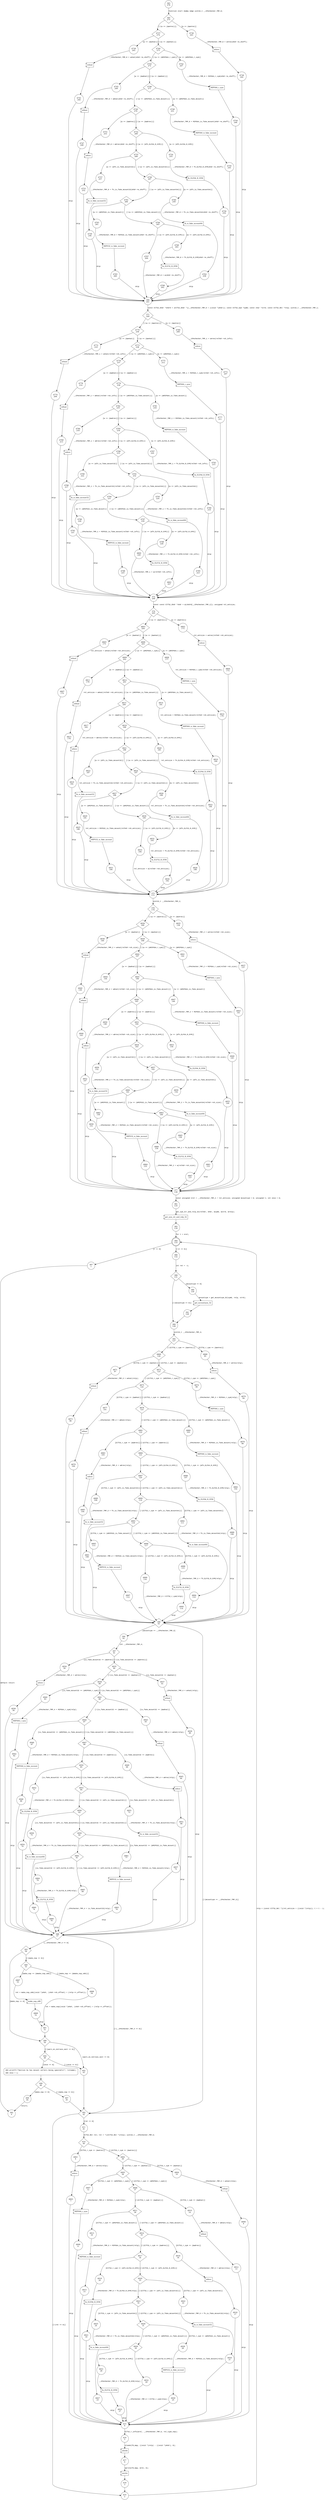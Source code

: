 digraph nop_mcount_32 {
363 [shape="circle" label="363\n276"]
365 [shape="diamond" label="365\n275"]
4736 [shape="circle" label="4736\n243"]
4737 [shape="diamond" label="4737\n274"]
4739 [shape="circle" label="4739\n245"]
4740 [shape="diamond" label="4740\n273"]
4742 [shape="circle" label="4742\n247"]
4743 [shape="diamond" label="4743\n272"]
4745 [shape="circle" label="4745\n249"]
4746 [shape="diamond" label="4746\n271"]
4748 [shape="circle" label="4748\n251"]
4749 [shape="diamond" label="4749\n270"]
4751 [shape="circle" label="4751\n253"]
4752 [shape="diamond" label="4752\n269"]
4754 [shape="circle" label="4754\n255"]
4755 [shape="diamond" label="4755\n268"]
4757 [shape="circle" label="4757\n257"]
4758 [shape="diamond" label="4758\n267"]
4760 [shape="circle" label="4760\n259"]
4761 [shape="diamond" label="4761\n266"]
4763 [shape="circle" label="4763\n261"]
4764 [shape="diamond" label="4764\n265"]
4766 [shape="circle" label="4766\n263"]
4767 [shape="circle" label="4767\n264"]
366 [shape="circle" label="366\n241"]
371 [shape="diamond" label="371\n240"]
4769 [shape="circle" label="4769\n208"]
4770 [shape="diamond" label="4770\n239"]
4772 [shape="circle" label="4772\n210"]
4773 [shape="diamond" label="4773\n238"]
4775 [shape="circle" label="4775\n212"]
4776 [shape="diamond" label="4776\n237"]
4778 [shape="circle" label="4778\n214"]
4779 [shape="diamond" label="4779\n236"]
4781 [shape="circle" label="4781\n216"]
4782 [shape="diamond" label="4782\n235"]
4784 [shape="circle" label="4784\n218"]
4785 [shape="diamond" label="4785\n234"]
4787 [shape="circle" label="4787\n220"]
4788 [shape="diamond" label="4788\n233"]
4790 [shape="circle" label="4790\n222"]
4791 [shape="diamond" label="4791\n232"]
4793 [shape="circle" label="4793\n224"]
4794 [shape="diamond" label="4794\n231"]
4796 [shape="circle" label="4796\n226"]
4797 [shape="diamond" label="4797\n230"]
4799 [shape="circle" label="4799\n228"]
4800 [shape="circle" label="4800\n229"]
372 [shape="circle" label="372\n206"]
374 [shape="diamond" label="374\n205"]
4802 [shape="circle" label="4802\n173"]
4803 [shape="diamond" label="4803\n204"]
4805 [shape="circle" label="4805\n175"]
4806 [shape="diamond" label="4806\n203"]
4808 [shape="circle" label="4808\n177"]
4809 [shape="diamond" label="4809\n202"]
4811 [shape="circle" label="4811\n179"]
4812 [shape="diamond" label="4812\n201"]
4814 [shape="circle" label="4814\n181"]
4815 [shape="diamond" label="4815\n200"]
4817 [shape="circle" label="4817\n183"]
4818 [shape="diamond" label="4818\n199"]
4820 [shape="circle" label="4820\n185"]
4821 [shape="diamond" label="4821\n198"]
4823 [shape="circle" label="4823\n187"]
4824 [shape="diamond" label="4824\n197"]
4826 [shape="circle" label="4826\n189"]
4827 [shape="diamond" label="4827\n196"]
4829 [shape="circle" label="4829\n191"]
4830 [shape="diamond" label="4830\n195"]
4832 [shape="circle" label="4832\n193"]
4833 [shape="circle" label="4833\n194"]
375 [shape="circle" label="375\n171"]
376 [shape="diamond" label="376\n170"]
4835 [shape="circle" label="4835\n138"]
4836 [shape="diamond" label="4836\n169"]
4838 [shape="circle" label="4838\n140"]
4839 [shape="diamond" label="4839\n168"]
4841 [shape="circle" label="4841\n142"]
4842 [shape="diamond" label="4842\n167"]
4844 [shape="circle" label="4844\n144"]
4845 [shape="diamond" label="4845\n166"]
4847 [shape="circle" label="4847\n146"]
4848 [shape="diamond" label="4848\n165"]
4850 [shape="circle" label="4850\n148"]
4851 [shape="diamond" label="4851\n164"]
4853 [shape="circle" label="4853\n150"]
4854 [shape="diamond" label="4854\n163"]
4856 [shape="circle" label="4856\n152"]
4857 [shape="diamond" label="4857\n162"]
4859 [shape="circle" label="4859\n154"]
4860 [shape="diamond" label="4860\n161"]
4862 [shape="circle" label="4862\n156"]
4863 [shape="diamond" label="4863\n160"]
4865 [shape="circle" label="4865\n158"]
4866 [shape="circle" label="4866\n159"]
377 [shape="circle" label="377\n136"]
381 [shape="circle" label="381\n135"]
382 [shape="circle" label="382\n134"]
384 [shape="doublecircle" label="384\n133"]
387 [shape="circle" label="387\n1"]
386 [shape="circle" label="386\n132"]
388 [shape="diamond" label="388\n131"]
390 [shape="circle" label="390\n130"]
389 [shape="circle" label="389\n128"]
395 [shape="diamond" label="395\n127"]
4868 [shape="circle" label="4868\n95"]
4869 [shape="diamond" label="4869\n126"]
4871 [shape="circle" label="4871\n97"]
4872 [shape="diamond" label="4872\n125"]
4874 [shape="circle" label="4874\n99"]
4875 [shape="diamond" label="4875\n124"]
4877 [shape="circle" label="4877\n101"]
4878 [shape="diamond" label="4878\n123"]
4880 [shape="circle" label="4880\n103"]
4881 [shape="diamond" label="4881\n122"]
4883 [shape="circle" label="4883\n105"]
4884 [shape="diamond" label="4884\n121"]
4886 [shape="circle" label="4886\n107"]
4887 [shape="diamond" label="4887\n120"]
4889 [shape="circle" label="4889\n109"]
4890 [shape="diamond" label="4890\n119"]
4892 [shape="circle" label="4892\n111"]
4893 [shape="diamond" label="4893\n118"]
4895 [shape="circle" label="4895\n113"]
4896 [shape="diamond" label="4896\n117"]
4898 [shape="circle" label="4898\n115"]
4899 [shape="circle" label="4899\n116"]
396 [shape="diamond" label="396\n93"]
394 [shape="circle" label="394\n92"]
392 [shape="diamond" label="392\n42"]
411 [shape="circle" label="411\n41"]
410 [shape="circle" label="410\n2"]
414 [shape="diamond" label="414\n40"]
4901 [shape="circle" label="4901\n8"]
4902 [shape="diamond" label="4902\n39"]
4904 [shape="circle" label="4904\n10"]
4905 [shape="diamond" label="4905\n38"]
4907 [shape="circle" label="4907\n12"]
4908 [shape="diamond" label="4908\n37"]
4910 [shape="circle" label="4910\n14"]
4911 [shape="diamond" label="4911\n36"]
4913 [shape="circle" label="4913\n16"]
4914 [shape="diamond" label="4914\n35"]
4916 [shape="circle" label="4916\n18"]
4917 [shape="diamond" label="4917\n34"]
4919 [shape="circle" label="4919\n20"]
4920 [shape="diamond" label="4920\n33"]
4922 [shape="circle" label="4922\n22"]
4923 [shape="diamond" label="4923\n32"]
4925 [shape="circle" label="4925\n24"]
4926 [shape="diamond" label="4926\n31"]
4928 [shape="circle" label="4928\n26"]
4929 [shape="diamond" label="4929\n30"]
4931 [shape="circle" label="4931\n28"]
4932 [shape="circle" label="4932\n29"]
415 [shape="circle" label="415\n6"]
416 [shape="circle" label="416\n5"]
417 [shape="circle" label="417\n4"]
418 [shape="circle" label="418\n3"]
4933 [shape="circle" label="4933\n27"]
4930 [shape="circle" label="4930\n25"]
4927 [shape="circle" label="4927\n23"]
4924 [shape="circle" label="4924\n21"]
4921 [shape="circle" label="4921\n19"]
4918 [shape="circle" label="4918\n17"]
4915 [shape="circle" label="4915\n15"]
4912 [shape="circle" label="4912\n13"]
4909 [shape="circle" label="4909\n11"]
4906 [shape="circle" label="4906\n9"]
4903 [shape="circle" label="4903\n7"]
397 [shape="diamond" label="397\n91"]
4934 [shape="circle" label="4934\n59"]
4935 [shape="diamond" label="4935\n90"]
4937 [shape="circle" label="4937\n61"]
4938 [shape="diamond" label="4938\n89"]
4940 [shape="circle" label="4940\n63"]
4941 [shape="diamond" label="4941\n88"]
4943 [shape="circle" label="4943\n65"]
4944 [shape="diamond" label="4944\n87"]
4946 [shape="circle" label="4946\n67"]
4947 [shape="diamond" label="4947\n86"]
4949 [shape="circle" label="4949\n69"]
4950 [shape="diamond" label="4950\n85"]
4952 [shape="circle" label="4952\n71"]
4953 [shape="diamond" label="4953\n84"]
4955 [shape="circle" label="4955\n73"]
4956 [shape="diamond" label="4956\n83"]
4958 [shape="circle" label="4958\n75"]
4959 [shape="diamond" label="4959\n82"]
4961 [shape="circle" label="4961\n77"]
4962 [shape="diamond" label="4962\n81"]
4964 [shape="circle" label="4964\n79"]
4965 [shape="circle" label="4965\n80"]
398 [shape="diamond" label="398\n57"]
393 [shape="diamond" label="393\n56"]
399 [shape="diamond" label="399\n50"]
400 [shape="diamond" label="400\n55"]
4967 [shape="circle" label="4967\n53"]
4968 [shape="circle" label="4968\n54"]
401 [shape="circle" label="401\n51"]
402 [shape="circle" label="402\n43"]
404 [shape="diamond" label="404\n49"]
403 [shape="circle" label="403\n48"]
406 [shape="diamond" label="406\n46"]
408 [shape="circle" label="408\n44"]
407 [shape="circle" label="407\n45"]
362 [shape="circle" label="362\n0"]
4969 [shape="circle" label="4969\n52"]
4966 [shape="circle" label="4966\n78"]
4963 [shape="circle" label="4963\n76"]
4960 [shape="circle" label="4960\n74"]
4957 [shape="circle" label="4957\n72"]
4954 [shape="circle" label="4954\n70"]
4951 [shape="circle" label="4951\n68"]
4948 [shape="circle" label="4948\n66"]
4945 [shape="circle" label="4945\n64"]
4942 [shape="circle" label="4942\n62"]
4939 [shape="circle" label="4939\n60"]
4936 [shape="circle" label="4936\n58"]
4900 [shape="circle" label="4900\n114"]
4897 [shape="circle" label="4897\n112"]
4894 [shape="circle" label="4894\n110"]
4891 [shape="circle" label="4891\n108"]
4888 [shape="circle" label="4888\n106"]
4885 [shape="circle" label="4885\n104"]
4882 [shape="circle" label="4882\n102"]
4879 [shape="circle" label="4879\n100"]
4876 [shape="circle" label="4876\n98"]
4873 [shape="circle" label="4873\n96"]
4870 [shape="circle" label="4870\n94"]
391 [shape="circle" label="391\n129"]
4867 [shape="circle" label="4867\n157"]
4864 [shape="circle" label="4864\n155"]
4861 [shape="circle" label="4861\n153"]
4858 [shape="circle" label="4858\n151"]
4855 [shape="circle" label="4855\n149"]
4852 [shape="circle" label="4852\n147"]
4849 [shape="circle" label="4849\n145"]
4846 [shape="circle" label="4846\n143"]
4843 [shape="circle" label="4843\n141"]
4840 [shape="circle" label="4840\n139"]
4837 [shape="circle" label="4837\n137"]
4834 [shape="circle" label="4834\n192"]
4831 [shape="circle" label="4831\n190"]
4828 [shape="circle" label="4828\n188"]
4825 [shape="circle" label="4825\n186"]
4822 [shape="circle" label="4822\n184"]
4819 [shape="circle" label="4819\n182"]
4816 [shape="circle" label="4816\n180"]
4813 [shape="circle" label="4813\n178"]
4810 [shape="circle" label="4810\n176"]
4807 [shape="circle" label="4807\n174"]
4804 [shape="circle" label="4804\n172"]
4801 [shape="circle" label="4801\n227"]
4798 [shape="circle" label="4798\n225"]
4795 [shape="circle" label="4795\n223"]
4792 [shape="circle" label="4792\n221"]
4789 [shape="circle" label="4789\n219"]
4786 [shape="circle" label="4786\n217"]
4783 [shape="circle" label="4783\n215"]
4780 [shape="circle" label="4780\n213"]
4777 [shape="circle" label="4777\n211"]
4774 [shape="circle" label="4774\n209"]
4771 [shape="circle" label="4771\n207"]
4768 [shape="circle" label="4768\n262"]
4765 [shape="circle" label="4765\n260"]
4762 [shape="circle" label="4762\n258"]
4759 [shape="circle" label="4759\n256"]
4756 [shape="circle" label="4756\n254"]
4753 [shape="circle" label="4753\n252"]
4750 [shape="circle" label="4750\n250"]
4747 [shape="circle" label="4747\n248"]
4744 [shape="circle" label="4744\n246"]
4741 [shape="circle" label="4741\n244"]
4738 [shape="circle" label="4738\n242"]
403 [style="filled,bold" penwidth="1" fillcolor="white" fontname="Courier New" shape="Mrecord" label=<<table border="0" cellborder="0" cellpadding="3" bgcolor="white"><tr><td align="right">403</td><td align="left">printf(\"Section %s has mcount callers being ignored\n\", txtname);</td></tr><tr><td align="right">405</td><td align="left">once = 1;</td></tr></table>>]
403 -> 406[label=""]
363 -> 365 [label="Function start dummy edge uint32_t __CPAchecker_TMP_0;" fontname="Courier New"]
365 -> 4736 [label="[w == (&w4rev)]" fontname="Courier New"]
365 -> 4737 [label="[!(w == (&w4rev))]" fontname="Courier New"]
4737 -> 4739 [label="[w == (&w4nat)]" fontname="Courier New"]
4737 -> 4740 [label="[!(w == (&w4nat))]" fontname="Courier New"]
4740 -> 4742 [label="[w == (&MIPS64_r_sym)]" fontname="Courier New"]
4740 -> 4743 [label="[!(w == (&MIPS64_r_sym))]" fontname="Courier New"]
4743 -> 4745 [label="[w == (&w8nat)]" fontname="Courier New"]
4743 -> 4746 [label="[!(w == (&w8nat))]" fontname="Courier New"]
4746 -> 4748 [label="[w == (&MIPS64_is_fake_mcount)]" fontname="Courier New"]
4746 -> 4749 [label="[!(w == (&MIPS64_is_fake_mcount))]" fontname="Courier New"]
4749 -> 4751 [label="[w == (&w8rev)]" fontname="Courier New"]
4749 -> 4752 [label="[!(w == (&w8rev))]" fontname="Courier New"]
4752 -> 4754 [label="[w == (&fn_ELF64_R_SYM)]" fontname="Courier New"]
4752 -> 4755 [label="[!(w == (&fn_ELF64_R_SYM))]" fontname="Courier New"]
4755 -> 4757 [label="[w == (&fn_is_fake_mcount32)]" fontname="Courier New"]
4755 -> 4758 [label="[!(w == (&fn_is_fake_mcount32))]" fontname="Courier New"]
4758 -> 4760 [label="[w == (&fn_is_fake_mcount64)]" fontname="Courier New"]
4758 -> 4761 [label="[!(w == (&fn_is_fake_mcount64))]" fontname="Courier New"]
4761 -> 4763 [label="[w == (&MIPS32_is_fake_mcount)]" fontname="Courier New"]
4761 -> 4764 [label="[!(w == (&MIPS32_is_fake_mcount))]" fontname="Courier New"]
4764 -> 4766 [label="[w == (&fn_ELF32_R_SYM)]" fontname="Courier New"]
4764 -> 4767 [label="[!(w == (&fn_ELF32_R_SYM))]" fontname="Courier New"]
366 -> 371 [label="const Elf32_Shdr *shdr0 = (Elf32_Shdr *)(__CPAchecker_TMP_0 + ((void *)ehdr)); const Elf32_Sym *sym0; const char *str0; const Elf32_Rel *relp; uint32_t __CPAchecker_TMP_1;" fontname="Courier New"]
371 -> 4769 [label="[w == (&w4rev)]" fontname="Courier New"]
371 -> 4770 [label="[!(w == (&w4rev))]" fontname="Courier New"]
4770 -> 4772 [label="[w == (&w4nat)]" fontname="Courier New"]
4770 -> 4773 [label="[!(w == (&w4nat))]" fontname="Courier New"]
4773 -> 4775 [label="[w == (&MIPS64_r_sym)]" fontname="Courier New"]
4773 -> 4776 [label="[!(w == (&MIPS64_r_sym))]" fontname="Courier New"]
4776 -> 4778 [label="[w == (&w8nat)]" fontname="Courier New"]
4776 -> 4779 [label="[!(w == (&w8nat))]" fontname="Courier New"]
4779 -> 4781 [label="[w == (&MIPS64_is_fake_mcount)]" fontname="Courier New"]
4779 -> 4782 [label="[!(w == (&MIPS64_is_fake_mcount))]" fontname="Courier New"]
4782 -> 4784 [label="[w == (&w8rev)]" fontname="Courier New"]
4782 -> 4785 [label="[!(w == (&w8rev))]" fontname="Courier New"]
4785 -> 4787 [label="[w == (&fn_ELF64_R_SYM)]" fontname="Courier New"]
4785 -> 4788 [label="[!(w == (&fn_ELF64_R_SYM))]" fontname="Courier New"]
4788 -> 4790 [label="[w == (&fn_is_fake_mcount32)]" fontname="Courier New"]
4788 -> 4791 [label="[!(w == (&fn_is_fake_mcount32))]" fontname="Courier New"]
4791 -> 4793 [label="[w == (&fn_is_fake_mcount64)]" fontname="Courier New"]
4791 -> 4794 [label="[!(w == (&fn_is_fake_mcount64))]" fontname="Courier New"]
4794 -> 4796 [label="[w == (&MIPS32_is_fake_mcount)]" fontname="Courier New"]
4794 -> 4797 [label="[!(w == (&MIPS32_is_fake_mcount))]" fontname="Courier New"]
4797 -> 4799 [label="[w == (&fn_ELF32_R_SYM)]" fontname="Courier New"]
4797 -> 4800 [label="[!(w == (&fn_ELF32_R_SYM))]" fontname="Courier New"]
372 -> 374 [label="const const Elf32_Shdr *shdr = &(shdr0[__CPAchecker_TMP_1]); unsigned rel_entsize;" fontname="Courier New"]
374 -> 4802 [label="[w == (&w4rev)]" fontname="Courier New"]
374 -> 4803 [label="[!(w == (&w4rev))]" fontname="Courier New"]
4803 -> 4805 [label="[w == (&w4nat)]" fontname="Courier New"]
4803 -> 4806 [label="[!(w == (&w4nat))]" fontname="Courier New"]
4806 -> 4808 [label="[w == (&MIPS64_r_sym)]" fontname="Courier New"]
4806 -> 4809 [label="[!(w == (&MIPS64_r_sym))]" fontname="Courier New"]
4809 -> 4811 [label="[w == (&w8nat)]" fontname="Courier New"]
4809 -> 4812 [label="[!(w == (&w8nat))]" fontname="Courier New"]
4812 -> 4814 [label="[w == (&MIPS64_is_fake_mcount)]" fontname="Courier New"]
4812 -> 4815 [label="[!(w == (&MIPS64_is_fake_mcount))]" fontname="Courier New"]
4815 -> 4817 [label="[w == (&w8rev)]" fontname="Courier New"]
4815 -> 4818 [label="[!(w == (&w8rev))]" fontname="Courier New"]
4818 -> 4820 [label="[w == (&fn_ELF64_R_SYM)]" fontname="Courier New"]
4818 -> 4821 [label="[!(w == (&fn_ELF64_R_SYM))]" fontname="Courier New"]
4821 -> 4823 [label="[w == (&fn_is_fake_mcount32)]" fontname="Courier New"]
4821 -> 4824 [label="[!(w == (&fn_is_fake_mcount32))]" fontname="Courier New"]
4824 -> 4826 [label="[w == (&fn_is_fake_mcount64)]" fontname="Courier New"]
4824 -> 4827 [label="[!(w == (&fn_is_fake_mcount64))]" fontname="Courier New"]
4827 -> 4829 [label="[w == (&MIPS32_is_fake_mcount)]" fontname="Courier New"]
4827 -> 4830 [label="[!(w == (&MIPS32_is_fake_mcount))]" fontname="Courier New"]
4830 -> 4832 [label="[w == (&fn_ELF32_R_SYM)]" fontname="Courier New"]
4830 -> 4833 [label="[!(w == (&fn_ELF32_R_SYM))]" fontname="Courier New"]
375 -> 376 [label="uint32_t __CPAchecker_TMP_2;" fontname="Courier New"]
376 -> 4835 [label="[w == (&w4rev)]" fontname="Courier New"]
376 -> 4836 [label="[!(w == (&w4rev))]" fontname="Courier New"]
4836 -> 4838 [label="[w == (&w4nat)]" fontname="Courier New"]
4836 -> 4839 [label="[!(w == (&w4nat))]" fontname="Courier New"]
4839 -> 4841 [label="[w == (&MIPS64_r_sym)]" fontname="Courier New"]
4839 -> 4842 [label="[!(w == (&MIPS64_r_sym))]" fontname="Courier New"]
4842 -> 4844 [label="[w == (&w8nat)]" fontname="Courier New"]
4842 -> 4845 [label="[!(w == (&w8nat))]" fontname="Courier New"]
4845 -> 4847 [label="[w == (&MIPS64_is_fake_mcount)]" fontname="Courier New"]
4845 -> 4848 [label="[!(w == (&MIPS64_is_fake_mcount))]" fontname="Courier New"]
4848 -> 4850 [label="[w == (&w8rev)]" fontname="Courier New"]
4848 -> 4851 [label="[!(w == (&w8rev))]" fontname="Courier New"]
4851 -> 4853 [label="[w == (&fn_ELF64_R_SYM)]" fontname="Courier New"]
4851 -> 4854 [label="[!(w == (&fn_ELF64_R_SYM))]" fontname="Courier New"]
4854 -> 4856 [label="[w == (&fn_is_fake_mcount32)]" fontname="Courier New"]
4854 -> 4857 [label="[!(w == (&fn_is_fake_mcount32))]" fontname="Courier New"]
4857 -> 4859 [label="[w == (&fn_is_fake_mcount64)]" fontname="Courier New"]
4857 -> 4860 [label="[!(w == (&fn_is_fake_mcount64))]" fontname="Courier New"]
4860 -> 4862 [label="[w == (&MIPS32_is_fake_mcount)]" fontname="Courier New"]
4860 -> 4863 [label="[!(w == (&MIPS32_is_fake_mcount))]" fontname="Courier New"]
4863 -> 4865 [label="[w == (&fn_ELF32_R_SYM)]" fontname="Courier New"]
4863 -> 4866 [label="[!(w == (&fn_ELF32_R_SYM))]" fontname="Courier New"]
377 -> 381 [label="const unsigned nrel = __CPAchecker_TMP_2 / rel_entsize; unsigned mcountsym = 0; unsigned t; int once = 0;" fontname="Courier New"]
101231 [shape="component" label="get_sym_str_and_relp_32"]
381 -> 101231 [label="get_sym_str_and_relp_32(relhdr, ehdr, &sym0, &str0, &relp);" fontname="Courier New"]
101231 -> 382 [label="" fontname="Courier New"]
384 -> 387 [label="[t == 0]" fontname="Courier New"]
384 -> 386 [label="[!(t == 0)]" fontname="Courier New"]
388 -> 390 [label="[mcountsym == 0]" fontname="Courier New"]
388 -> 389 [label="[!(mcountsym == 0)]" fontname="Courier New"]
389 -> 395 [label="uint32_t __CPAchecker_TMP_3;" fontname="Courier New"]
395 -> 4868 [label="[Elf32_r_sym == (&w4rev)]" fontname="Courier New"]
395 -> 4869 [label="[!(Elf32_r_sym == (&w4rev))]" fontname="Courier New"]
4869 -> 4871 [label="[Elf32_r_sym == (&w4nat)]" fontname="Courier New"]
4869 -> 4872 [label="[!(Elf32_r_sym == (&w4nat))]" fontname="Courier New"]
4872 -> 4874 [label="[Elf32_r_sym == (&MIPS64_r_sym)]" fontname="Courier New"]
4872 -> 4875 [label="[!(Elf32_r_sym == (&MIPS64_r_sym))]" fontname="Courier New"]
4875 -> 4877 [label="[Elf32_r_sym == (&w8nat)]" fontname="Courier New"]
4875 -> 4878 [label="[!(Elf32_r_sym == (&w8nat))]" fontname="Courier New"]
4878 -> 4880 [label="[Elf32_r_sym == (&MIPS64_is_fake_mcount)]" fontname="Courier New"]
4878 -> 4881 [label="[!(Elf32_r_sym == (&MIPS64_is_fake_mcount))]" fontname="Courier New"]
4881 -> 4883 [label="[Elf32_r_sym == (&w8rev)]" fontname="Courier New"]
4881 -> 4884 [label="[!(Elf32_r_sym == (&w8rev))]" fontname="Courier New"]
4884 -> 4886 [label="[Elf32_r_sym == (&fn_ELF64_R_SYM)]" fontname="Courier New"]
4884 -> 4887 [label="[!(Elf32_r_sym == (&fn_ELF64_R_SYM))]" fontname="Courier New"]
4887 -> 4889 [label="[Elf32_r_sym == (&fn_is_fake_mcount32)]" fontname="Courier New"]
4887 -> 4890 [label="[!(Elf32_r_sym == (&fn_is_fake_mcount32))]" fontname="Courier New"]
4890 -> 4892 [label="[Elf32_r_sym == (&fn_is_fake_mcount64)]" fontname="Courier New"]
4890 -> 4893 [label="[!(Elf32_r_sym == (&fn_is_fake_mcount64))]" fontname="Courier New"]
4893 -> 4895 [label="[Elf32_r_sym == (&MIPS32_is_fake_mcount)]" fontname="Courier New"]
4893 -> 4896 [label="[!(Elf32_r_sym == (&MIPS32_is_fake_mcount))]" fontname="Courier New"]
4896 -> 4898 [label="[Elf32_r_sym == (&fn_ELF32_R_SYM)]" fontname="Courier New"]
4896 -> 4899 [label="[!(Elf32_r_sym == (&fn_ELF32_R_SYM))]" fontname="Courier New"]
396 -> 394 [label="[mcountsym == __CPAchecker_TMP_3]" fontname="Courier New"]
396 -> 392 [label="[!(mcountsym == __CPAchecker_TMP_3)]" fontname="Courier New"]
392 -> 411 [label="[ret == 0]" fontname="Courier New"]
392 -> 410 [label="[!(ret == 0)]" fontname="Courier New"]
410 -> 384 [label="relp = (const Elf32_Rel *)(rel_entsize + ((void *)relp)); t = t - 1;" fontname="Courier New"]
414 -> 4901 [label="[Elf32_r_sym == (&w4rev)]" fontname="Courier New"]
414 -> 4902 [label="[!(Elf32_r_sym == (&w4rev))]" fontname="Courier New"]
4902 -> 4904 [label="[Elf32_r_sym == (&w4nat)]" fontname="Courier New"]
4902 -> 4905 [label="[!(Elf32_r_sym == (&w4nat))]" fontname="Courier New"]
4905 -> 4907 [label="[Elf32_r_sym == (&MIPS64_r_sym)]" fontname="Courier New"]
4905 -> 4908 [label="[!(Elf32_r_sym == (&MIPS64_r_sym))]" fontname="Courier New"]
4908 -> 4910 [label="[Elf32_r_sym == (&w8nat)]" fontname="Courier New"]
4908 -> 4911 [label="[!(Elf32_r_sym == (&w8nat))]" fontname="Courier New"]
4911 -> 4913 [label="[Elf32_r_sym == (&MIPS64_is_fake_mcount)]" fontname="Courier New"]
4911 -> 4914 [label="[!(Elf32_r_sym == (&MIPS64_is_fake_mcount))]" fontname="Courier New"]
4914 -> 4916 [label="[Elf32_r_sym == (&w8rev)]" fontname="Courier New"]
4914 -> 4917 [label="[!(Elf32_r_sym == (&w8rev))]" fontname="Courier New"]
4917 -> 4919 [label="[Elf32_r_sym == (&fn_ELF64_R_SYM)]" fontname="Courier New"]
4917 -> 4920 [label="[!(Elf32_r_sym == (&fn_ELF64_R_SYM))]" fontname="Courier New"]
4920 -> 4922 [label="[Elf32_r_sym == (&fn_is_fake_mcount32)]" fontname="Courier New"]
4920 -> 4923 [label="[!(Elf32_r_sym == (&fn_is_fake_mcount32))]" fontname="Courier New"]
4923 -> 4925 [label="[Elf32_r_sym == (&fn_is_fake_mcount64)]" fontname="Courier New"]
4923 -> 4926 [label="[!(Elf32_r_sym == (&fn_is_fake_mcount64))]" fontname="Courier New"]
4926 -> 4928 [label="[Elf32_r_sym == (&MIPS32_is_fake_mcount)]" fontname="Courier New"]
4926 -> 4929 [label="[!(Elf32_r_sym == (&MIPS32_is_fake_mcount))]" fontname="Courier New"]
4929 -> 4931 [label="[Elf32_r_sym == (&fn_ELF32_R_SYM)]" fontname="Courier New"]
4929 -> 4932 [label="[!(Elf32_r_sym == (&fn_ELF32_R_SYM))]" fontname="Courier New"]
415 -> 416 [label="Elf32_r_info(&rel, __CPAchecker_TMP_5, rel_type_nop);" fontname="Courier New"]
101232 [shape="component" label="ulseek"]
416 -> 101232 [label="ulseek(fd_map, ((void *)relp) - ((void *)ehdr), 0);" fontname="Courier New"]
101232 -> 417 [label="" fontname="Courier New"]
101233 [shape="component" label="uwrite"]
417 -> 101233 [label="uwrite(fd_map, &rel, 8);" fontname="Courier New"]
101233 -> 418 [label="" fontname="Courier New"]
101234 [shape="component" label="fn_ELF32_R_SYM"]
4931 -> 101234 [label="__CPAchecker_TMP_5 = fn_ELF32_R_SYM(relp);" fontname="Courier New"]
101234 -> 4933 [label="" fontname="Courier New"]
101235 [shape="component" label="MIPS32_is_fake_mcount"]
4928 -> 101235 [label="__CPAchecker_TMP_5 = MIPS32_is_fake_mcount(relp);" fontname="Courier New"]
101235 -> 4930 [label="" fontname="Courier New"]
101236 [shape="component" label="fn_is_fake_mcount64"]
4925 -> 101236 [label="__CPAchecker_TMP_5 = fn_is_fake_mcount64(relp);" fontname="Courier New"]
101236 -> 4927 [label="" fontname="Courier New"]
101237 [shape="component" label="fn_is_fake_mcount32"]
4922 -> 101237 [label="__CPAchecker_TMP_5 = fn_is_fake_mcount32(relp);" fontname="Courier New"]
101237 -> 4924 [label="" fontname="Courier New"]
101238 [shape="component" label="fn_ELF64_R_SYM"]
4919 -> 101238 [label="__CPAchecker_TMP_5 = fn_ELF64_R_SYM(relp);" fontname="Courier New"]
101238 -> 4921 [label="" fontname="Courier New"]
101239 [shape="component" label="w8rev"]
4916 -> 101239 [label="__CPAchecker_TMP_5 = w8rev(relp);" fontname="Courier New"]
101239 -> 4918 [label="" fontname="Courier New"]
101240 [shape="component" label="MIPS64_is_fake_mcount"]
4913 -> 101240 [label="__CPAchecker_TMP_5 = MIPS64_is_fake_mcount(relp);" fontname="Courier New"]
101240 -> 4915 [label="" fontname="Courier New"]
101241 [shape="component" label="w8nat"]
4910 -> 101241 [label="__CPAchecker_TMP_5 = w8nat(relp);" fontname="Courier New"]
101241 -> 4912 [label="" fontname="Courier New"]
101242 [shape="component" label="MIPS64_r_sym"]
4907 -> 101242 [label="__CPAchecker_TMP_5 = MIPS64_r_sym(relp);" fontname="Courier New"]
101242 -> 4909 [label="" fontname="Courier New"]
101243 [shape="component" label="w4nat"]
4904 -> 101243 [label="__CPAchecker_TMP_5 = w4nat(relp);" fontname="Courier New"]
101243 -> 4906 [label="" fontname="Courier New"]
101244 [shape="component" label="w4rev"]
4901 -> 101244 [label="__CPAchecker_TMP_5 = w4rev(relp);" fontname="Courier New"]
101244 -> 4903 [label="" fontname="Courier New"]
394 -> 397 [label="int __CPAchecker_TMP_4;" fontname="Courier New"]
397 -> 4934 [label="[is_fake_mcount32 == (&w4rev)]" fontname="Courier New"]
397 -> 4935 [label="[!(is_fake_mcount32 == (&w4rev))]" fontname="Courier New"]
4935 -> 4937 [label="[is_fake_mcount32 == (&w4nat)]" fontname="Courier New"]
4935 -> 4938 [label="[!(is_fake_mcount32 == (&w4nat))]" fontname="Courier New"]
4938 -> 4940 [label="[is_fake_mcount32 == (&MIPS64_r_sym)]" fontname="Courier New"]
4938 -> 4941 [label="[!(is_fake_mcount32 == (&MIPS64_r_sym))]" fontname="Courier New"]
4941 -> 4943 [label="[is_fake_mcount32 == (&w8nat)]" fontname="Courier New"]
4941 -> 4944 [label="[!(is_fake_mcount32 == (&w8nat))]" fontname="Courier New"]
4944 -> 4946 [label="[is_fake_mcount32 == (&MIPS64_is_fake_mcount)]" fontname="Courier New"]
4944 -> 4947 [label="[!(is_fake_mcount32 == (&MIPS64_is_fake_mcount))]" fontname="Courier New"]
4947 -> 4949 [label="[is_fake_mcount32 == (&w8rev)]" fontname="Courier New"]
4947 -> 4950 [label="[!(is_fake_mcount32 == (&w8rev))]" fontname="Courier New"]
4950 -> 4952 [label="[is_fake_mcount32 == (&fn_ELF64_R_SYM)]" fontname="Courier New"]
4950 -> 4953 [label="[!(is_fake_mcount32 == (&fn_ELF64_R_SYM))]" fontname="Courier New"]
4953 -> 4955 [label="[is_fake_mcount32 == (&fn_is_fake_mcount32)]" fontname="Courier New"]
4953 -> 4956 [label="[!(is_fake_mcount32 == (&fn_is_fake_mcount32))]" fontname="Courier New"]
4956 -> 4958 [label="[is_fake_mcount32 == (&fn_is_fake_mcount64)]" fontname="Courier New"]
4956 -> 4959 [label="[!(is_fake_mcount32 == (&fn_is_fake_mcount64))]" fontname="Courier New"]
4959 -> 4961 [label="[is_fake_mcount32 == (&MIPS32_is_fake_mcount)]" fontname="Courier New"]
4959 -> 4962 [label="[!(is_fake_mcount32 == (&MIPS32_is_fake_mcount))]" fontname="Courier New"]
4962 -> 4964 [label="[is_fake_mcount32 == (&fn_ELF32_R_SYM)]" fontname="Courier New"]
4962 -> 4965 [label="[!(is_fake_mcount32 == (&fn_ELF32_R_SYM))]" fontname="Courier New"]
398 -> 393 [label="[__CPAchecker_TMP_4 == 0]" fontname="Courier New"]
398 -> 392 [label="[!(__CPAchecker_TMP_4 == 0)]" fontname="Courier New"]
393 -> 399 [label="[make_nop == 0]" fontname="Courier New"]
393 -> 400 [label="[!(make_nop == 0)]" fontname="Courier New"]
400 -> 4967 [label="[make_nop == (&make_nop_x86)]" fontname="Courier New"]
400 -> 4968 [label="[!(make_nop == (&make_nop_x86))]" fontname="Courier New"]
401 -> 399 [label="" fontname="Courier New"]
399 -> 402 [label="[warn_on_notrace_sect == 0]" fontname="Courier New"]
399 -> 404 [label="[!(warn_on_notrace_sect == 0)]" fontname="Courier New"]
404 -> 403 [label="[once == 0]" fontname="Courier New"]
404 -> 402 [label="[!(once == 0)]" fontname="Courier New"]
402 -> 392 [label="" fontname="Courier New"]
406 -> 408 [label="[make_nop == 0]" fontname="Courier New"]
406 -> 407 [label="[!(make_nop == 0)]" fontname="Courier New"]
408 -> 362 [label="return;" fontname="Courier New"]
101245 [shape="component" label="make_nop_x86"]
4967 -> 101245 [label="ret = make_nop_x86((void *)ehdr, (shdr->sh_offset) + (relp->r_offset));" fontname="Courier New"]
101245 -> 4969 [label="" fontname="Courier New"]
101246 [shape="component" label="fn_ELF32_R_SYM"]
4964 -> 101246 [label="__CPAchecker_TMP_4 = fn_ELF32_R_SYM(relp);" fontname="Courier New"]
101246 -> 4966 [label="" fontname="Courier New"]
101247 [shape="component" label="MIPS32_is_fake_mcount"]
4961 -> 101247 [label="__CPAchecker_TMP_4 = MIPS32_is_fake_mcount(relp);" fontname="Courier New"]
101247 -> 4963 [label="" fontname="Courier New"]
101248 [shape="component" label="fn_is_fake_mcount64"]
4958 -> 101248 [label="__CPAchecker_TMP_4 = fn_is_fake_mcount64(relp);" fontname="Courier New"]
101248 -> 4960 [label="" fontname="Courier New"]
101249 [shape="component" label="fn_is_fake_mcount32"]
4955 -> 101249 [label="__CPAchecker_TMP_4 = fn_is_fake_mcount32(relp);" fontname="Courier New"]
101249 -> 4957 [label="" fontname="Courier New"]
101250 [shape="component" label="fn_ELF64_R_SYM"]
4952 -> 101250 [label="__CPAchecker_TMP_4 = fn_ELF64_R_SYM(relp);" fontname="Courier New"]
101250 -> 4954 [label="" fontname="Courier New"]
101251 [shape="component" label="w8rev"]
4949 -> 101251 [label="__CPAchecker_TMP_4 = w8rev(relp);" fontname="Courier New"]
101251 -> 4951 [label="" fontname="Courier New"]
101252 [shape="component" label="MIPS64_is_fake_mcount"]
4946 -> 101252 [label="__CPAchecker_TMP_4 = MIPS64_is_fake_mcount(relp);" fontname="Courier New"]
101252 -> 4948 [label="" fontname="Courier New"]
101253 [shape="component" label="w8nat"]
4943 -> 101253 [label="__CPAchecker_TMP_4 = w8nat(relp);" fontname="Courier New"]
101253 -> 4945 [label="" fontname="Courier New"]
101254 [shape="component" label="MIPS64_r_sym"]
4940 -> 101254 [label="__CPAchecker_TMP_4 = MIPS64_r_sym(relp);" fontname="Courier New"]
101254 -> 4942 [label="" fontname="Courier New"]
101255 [shape="component" label="w4nat"]
4937 -> 101255 [label="__CPAchecker_TMP_4 = w4nat(relp);" fontname="Courier New"]
101255 -> 4939 [label="" fontname="Courier New"]
101256 [shape="component" label="w4rev"]
4934 -> 101256 [label="__CPAchecker_TMP_4 = w4rev(relp);" fontname="Courier New"]
101256 -> 4936 [label="" fontname="Courier New"]
101257 [shape="component" label="fn_ELF32_R_SYM"]
4898 -> 101257 [label="__CPAchecker_TMP_3 = fn_ELF32_R_SYM(relp);" fontname="Courier New"]
101257 -> 4900 [label="" fontname="Courier New"]
101258 [shape="component" label="MIPS32_is_fake_mcount"]
4895 -> 101258 [label="__CPAchecker_TMP_3 = MIPS32_is_fake_mcount(relp);" fontname="Courier New"]
101258 -> 4897 [label="" fontname="Courier New"]
101259 [shape="component" label="fn_is_fake_mcount64"]
4892 -> 101259 [label="__CPAchecker_TMP_3 = fn_is_fake_mcount64(relp);" fontname="Courier New"]
101259 -> 4894 [label="" fontname="Courier New"]
101260 [shape="component" label="fn_is_fake_mcount32"]
4889 -> 101260 [label="__CPAchecker_TMP_3 = fn_is_fake_mcount32(relp);" fontname="Courier New"]
101260 -> 4891 [label="" fontname="Courier New"]
101261 [shape="component" label="fn_ELF64_R_SYM"]
4886 -> 101261 [label="__CPAchecker_TMP_3 = fn_ELF64_R_SYM(relp);" fontname="Courier New"]
101261 -> 4888 [label="" fontname="Courier New"]
101262 [shape="component" label="w8rev"]
4883 -> 101262 [label="__CPAchecker_TMP_3 = w8rev(relp);" fontname="Courier New"]
101262 -> 4885 [label="" fontname="Courier New"]
101263 [shape="component" label="MIPS64_is_fake_mcount"]
4880 -> 101263 [label="__CPAchecker_TMP_3 = MIPS64_is_fake_mcount(relp);" fontname="Courier New"]
101263 -> 4882 [label="" fontname="Courier New"]
101264 [shape="component" label="w8nat"]
4877 -> 101264 [label="__CPAchecker_TMP_3 = w8nat(relp);" fontname="Courier New"]
101264 -> 4879 [label="" fontname="Courier New"]
101265 [shape="component" label="MIPS64_r_sym"]
4874 -> 101265 [label="__CPAchecker_TMP_3 = MIPS64_r_sym(relp);" fontname="Courier New"]
101265 -> 4876 [label="" fontname="Courier New"]
101266 [shape="component" label="w4nat"]
4871 -> 101266 [label="__CPAchecker_TMP_3 = w4nat(relp);" fontname="Courier New"]
101266 -> 4873 [label="" fontname="Courier New"]
101267 [shape="component" label="w4rev"]
4868 -> 101267 [label="__CPAchecker_TMP_3 = w4rev(relp);" fontname="Courier New"]
101267 -> 4870 [label="" fontname="Courier New"]
101268 [shape="component" label="get_mcountsym_32"]
390 -> 101268 [label="mcountsym = get_mcountsym_32(sym0, relp, str0);" fontname="Courier New"]
101268 -> 391 [label="" fontname="Courier New"]
387 -> 362 [label="default return" fontname="Courier New"]
101269 [shape="component" label="fn_ELF32_R_SYM"]
4865 -> 101269 [label="__CPAchecker_TMP_2 = fn_ELF32_R_SYM(relhdr->sh_size);" fontname="Courier New"]
101269 -> 4867 [label="" fontname="Courier New"]
101270 [shape="component" label="MIPS32_is_fake_mcount"]
4862 -> 101270 [label="__CPAchecker_TMP_2 = MIPS32_is_fake_mcount(relhdr->sh_size);" fontname="Courier New"]
101270 -> 4864 [label="" fontname="Courier New"]
101271 [shape="component" label="fn_is_fake_mcount64"]
4859 -> 101271 [label="__CPAchecker_TMP_2 = fn_is_fake_mcount64(relhdr->sh_size);" fontname="Courier New"]
101271 -> 4861 [label="" fontname="Courier New"]
101272 [shape="component" label="fn_is_fake_mcount32"]
4856 -> 101272 [label="__CPAchecker_TMP_2 = fn_is_fake_mcount32(relhdr->sh_size);" fontname="Courier New"]
101272 -> 4858 [label="" fontname="Courier New"]
101273 [shape="component" label="fn_ELF64_R_SYM"]
4853 -> 101273 [label="__CPAchecker_TMP_2 = fn_ELF64_R_SYM(relhdr->sh_size);" fontname="Courier New"]
101273 -> 4855 [label="" fontname="Courier New"]
101274 [shape="component" label="w8rev"]
4850 -> 101274 [label="__CPAchecker_TMP_2 = w8rev(relhdr->sh_size);" fontname="Courier New"]
101274 -> 4852 [label="" fontname="Courier New"]
101275 [shape="component" label="MIPS64_is_fake_mcount"]
4847 -> 101275 [label="__CPAchecker_TMP_2 = MIPS64_is_fake_mcount(relhdr->sh_size);" fontname="Courier New"]
101275 -> 4849 [label="" fontname="Courier New"]
101276 [shape="component" label="w8nat"]
4844 -> 101276 [label="__CPAchecker_TMP_2 = w8nat(relhdr->sh_size);" fontname="Courier New"]
101276 -> 4846 [label="" fontname="Courier New"]
101277 [shape="component" label="MIPS64_r_sym"]
4841 -> 101277 [label="__CPAchecker_TMP_2 = MIPS64_r_sym(relhdr->sh_size);" fontname="Courier New"]
101277 -> 4843 [label="" fontname="Courier New"]
101278 [shape="component" label="w4nat"]
4838 -> 101278 [label="__CPAchecker_TMP_2 = w4nat(relhdr->sh_size);" fontname="Courier New"]
101278 -> 4840 [label="" fontname="Courier New"]
101279 [shape="component" label="w4rev"]
4835 -> 101279 [label="__CPAchecker_TMP_2 = w4rev(relhdr->sh_size);" fontname="Courier New"]
101279 -> 4837 [label="" fontname="Courier New"]
101280 [shape="component" label="fn_ELF32_R_SYM"]
4832 -> 101280 [label="rel_entsize = fn_ELF32_R_SYM(relhdr->sh_entsize);" fontname="Courier New"]
101280 -> 4834 [label="" fontname="Courier New"]
101281 [shape="component" label="MIPS32_is_fake_mcount"]
4829 -> 101281 [label="rel_entsize = MIPS32_is_fake_mcount(relhdr->sh_entsize);" fontname="Courier New"]
101281 -> 4831 [label="" fontname="Courier New"]
101282 [shape="component" label="fn_is_fake_mcount64"]
4826 -> 101282 [label="rel_entsize = fn_is_fake_mcount64(relhdr->sh_entsize);" fontname="Courier New"]
101282 -> 4828 [label="" fontname="Courier New"]
101283 [shape="component" label="fn_is_fake_mcount32"]
4823 -> 101283 [label="rel_entsize = fn_is_fake_mcount32(relhdr->sh_entsize);" fontname="Courier New"]
101283 -> 4825 [label="" fontname="Courier New"]
101284 [shape="component" label="fn_ELF64_R_SYM"]
4820 -> 101284 [label="rel_entsize = fn_ELF64_R_SYM(relhdr->sh_entsize);" fontname="Courier New"]
101284 -> 4822 [label="" fontname="Courier New"]
101285 [shape="component" label="w8rev"]
4817 -> 101285 [label="rel_entsize = w8rev(relhdr->sh_entsize);" fontname="Courier New"]
101285 -> 4819 [label="" fontname="Courier New"]
101286 [shape="component" label="MIPS64_is_fake_mcount"]
4814 -> 101286 [label="rel_entsize = MIPS64_is_fake_mcount(relhdr->sh_entsize);" fontname="Courier New"]
101286 -> 4816 [label="" fontname="Courier New"]
101287 [shape="component" label="w8nat"]
4811 -> 101287 [label="rel_entsize = w8nat(relhdr->sh_entsize);" fontname="Courier New"]
101287 -> 4813 [label="" fontname="Courier New"]
101288 [shape="component" label="MIPS64_r_sym"]
4808 -> 101288 [label="rel_entsize = MIPS64_r_sym(relhdr->sh_entsize);" fontname="Courier New"]
101288 -> 4810 [label="" fontname="Courier New"]
101289 [shape="component" label="w4nat"]
4805 -> 101289 [label="rel_entsize = w4nat(relhdr->sh_entsize);" fontname="Courier New"]
101289 -> 4807 [label="" fontname="Courier New"]
101290 [shape="component" label="w4rev"]
4802 -> 101290 [label="rel_entsize = w4rev(relhdr->sh_entsize);" fontname="Courier New"]
101290 -> 4804 [label="" fontname="Courier New"]
101291 [shape="component" label="fn_ELF32_R_SYM"]
4799 -> 101291 [label="__CPAchecker_TMP_1 = fn_ELF32_R_SYM(relhdr->sh_info);" fontname="Courier New"]
101291 -> 4801 [label="" fontname="Courier New"]
101292 [shape="component" label="MIPS32_is_fake_mcount"]
4796 -> 101292 [label="__CPAchecker_TMP_1 = MIPS32_is_fake_mcount(relhdr->sh_info);" fontname="Courier New"]
101292 -> 4798 [label="" fontname="Courier New"]
101293 [shape="component" label="fn_is_fake_mcount64"]
4793 -> 101293 [label="__CPAchecker_TMP_1 = fn_is_fake_mcount64(relhdr->sh_info);" fontname="Courier New"]
101293 -> 4795 [label="" fontname="Courier New"]
101294 [shape="component" label="fn_is_fake_mcount32"]
4790 -> 101294 [label="__CPAchecker_TMP_1 = fn_is_fake_mcount32(relhdr->sh_info);" fontname="Courier New"]
101294 -> 4792 [label="" fontname="Courier New"]
101295 [shape="component" label="fn_ELF64_R_SYM"]
4787 -> 101295 [label="__CPAchecker_TMP_1 = fn_ELF64_R_SYM(relhdr->sh_info);" fontname="Courier New"]
101295 -> 4789 [label="" fontname="Courier New"]
101296 [shape="component" label="w8rev"]
4784 -> 101296 [label="__CPAchecker_TMP_1 = w8rev(relhdr->sh_info);" fontname="Courier New"]
101296 -> 4786 [label="" fontname="Courier New"]
101297 [shape="component" label="MIPS64_is_fake_mcount"]
4781 -> 101297 [label="__CPAchecker_TMP_1 = MIPS64_is_fake_mcount(relhdr->sh_info);" fontname="Courier New"]
101297 -> 4783 [label="" fontname="Courier New"]
101298 [shape="component" label="w8nat"]
4778 -> 101298 [label="__CPAchecker_TMP_1 = w8nat(relhdr->sh_info);" fontname="Courier New"]
101298 -> 4780 [label="" fontname="Courier New"]
101299 [shape="component" label="MIPS64_r_sym"]
4775 -> 101299 [label="__CPAchecker_TMP_1 = MIPS64_r_sym(relhdr->sh_info);" fontname="Courier New"]
101299 -> 4777 [label="" fontname="Courier New"]
101300 [shape="component" label="w4nat"]
4772 -> 101300 [label="__CPAchecker_TMP_1 = w4nat(relhdr->sh_info);" fontname="Courier New"]
101300 -> 4774 [label="" fontname="Courier New"]
101301 [shape="component" label="w4rev"]
4769 -> 101301 [label="__CPAchecker_TMP_1 = w4rev(relhdr->sh_info);" fontname="Courier New"]
101301 -> 4771 [label="" fontname="Courier New"]
101302 [shape="component" label="fn_ELF32_R_SYM"]
4766 -> 101302 [label="__CPAchecker_TMP_0 = fn_ELF32_R_SYM(ehdr->e_shoff);" fontname="Courier New"]
101302 -> 4768 [label="" fontname="Courier New"]
101303 [shape="component" label="MIPS32_is_fake_mcount"]
4763 -> 101303 [label="__CPAchecker_TMP_0 = MIPS32_is_fake_mcount(ehdr->e_shoff);" fontname="Courier New"]
101303 -> 4765 [label="" fontname="Courier New"]
101304 [shape="component" label="fn_is_fake_mcount64"]
4760 -> 101304 [label="__CPAchecker_TMP_0 = fn_is_fake_mcount64(ehdr->e_shoff);" fontname="Courier New"]
101304 -> 4762 [label="" fontname="Courier New"]
101305 [shape="component" label="fn_is_fake_mcount32"]
4757 -> 101305 [label="__CPAchecker_TMP_0 = fn_is_fake_mcount32(ehdr->e_shoff);" fontname="Courier New"]
101305 -> 4759 [label="" fontname="Courier New"]
101306 [shape="component" label="fn_ELF64_R_SYM"]
4754 -> 101306 [label="__CPAchecker_TMP_0 = fn_ELF64_R_SYM(ehdr->e_shoff);" fontname="Courier New"]
101306 -> 4756 [label="" fontname="Courier New"]
101307 [shape="component" label="w8rev"]
4751 -> 101307 [label="__CPAchecker_TMP_0 = w8rev(ehdr->e_shoff);" fontname="Courier New"]
101307 -> 4753 [label="" fontname="Courier New"]
101308 [shape="component" label="MIPS64_is_fake_mcount"]
4748 -> 101308 [label="__CPAchecker_TMP_0 = MIPS64_is_fake_mcount(ehdr->e_shoff);" fontname="Courier New"]
101308 -> 4750 [label="" fontname="Courier New"]
101309 [shape="component" label="w8nat"]
4745 -> 101309 [label="__CPAchecker_TMP_0 = w8nat(ehdr->e_shoff);" fontname="Courier New"]
101309 -> 4747 [label="" fontname="Courier New"]
101310 [shape="component" label="MIPS64_r_sym"]
4742 -> 101310 [label="__CPAchecker_TMP_0 = MIPS64_r_sym(ehdr->e_shoff);" fontname="Courier New"]
101310 -> 4744 [label="" fontname="Courier New"]
101311 [shape="component" label="w4nat"]
4739 -> 101311 [label="__CPAchecker_TMP_0 = w4nat(ehdr->e_shoff);" fontname="Courier New"]
101311 -> 4741 [label="" fontname="Courier New"]
101312 [shape="component" label="w4rev"]
4736 -> 101312 [label="__CPAchecker_TMP_0 = w4rev(ehdr->e_shoff);" fontname="Courier New"]
101312 -> 4738 [label="" fontname="Courier New"]
4767 -> 366 [label="__CPAchecker_TMP_0 = w(ehdr->e_shoff);" fontname="Courier New"]
4800 -> 372 [label="__CPAchecker_TMP_1 = w(relhdr->sh_info);" fontname="Courier New"]
4833 -> 375 [label="rel_entsize = w(relhdr->sh_entsize);" fontname="Courier New"]
4866 -> 377 [label="__CPAchecker_TMP_2 = w(relhdr->sh_size);" fontname="Courier New"]
382 -> 384 [label="for t = nrel;" fontname="Courier New"]
386 -> 388 [label="int ret = -1;" fontname="Courier New"]
4899 -> 396 [label="__CPAchecker_TMP_3 = Elf32_r_sym(relp);" fontname="Courier New"]
411 -> 414 [label="Elf32_Rel rel; rel = *((Elf32_Rel *)relp); uint32_t __CPAchecker_TMP_5;" fontname="Courier New"]
4932 -> 415 [label="__CPAchecker_TMP_5 = Elf32_r_sym(relp);" fontname="Courier New"]
418 -> 410 [label="" fontname="Courier New"]
4933 -> 415 [label="skip" fontname="Courier New"]
4930 -> 415 [label="skip" fontname="Courier New"]
4927 -> 415 [label="skip" fontname="Courier New"]
4924 -> 415 [label="skip" fontname="Courier New"]
4921 -> 415 [label="skip" fontname="Courier New"]
4918 -> 415 [label="skip" fontname="Courier New"]
4915 -> 415 [label="skip" fontname="Courier New"]
4912 -> 415 [label="skip" fontname="Courier New"]
4909 -> 415 [label="skip" fontname="Courier New"]
4906 -> 415 [label="skip" fontname="Courier New"]
4903 -> 415 [label="skip" fontname="Courier New"]
4965 -> 398 [label="__CPAchecker_TMP_4 = is_fake_mcount32(relp);" fontname="Courier New"]
4968 -> 401 [label="ret = make_nop((void *)ehdr, (shdr->sh_offset) + (relp->r_offset));" fontname="Courier New"]
407 -> 392 [label="" fontname="Courier New"]
4969 -> 401 [label="skip" fontname="Courier New"]
4966 -> 398 [label="skip" fontname="Courier New"]
4963 -> 398 [label="skip" fontname="Courier New"]
4960 -> 398 [label="skip" fontname="Courier New"]
4957 -> 398 [label="skip" fontname="Courier New"]
4954 -> 398 [label="skip" fontname="Courier New"]
4951 -> 398 [label="skip" fontname="Courier New"]
4948 -> 398 [label="skip" fontname="Courier New"]
4945 -> 398 [label="skip" fontname="Courier New"]
4942 -> 398 [label="skip" fontname="Courier New"]
4939 -> 398 [label="skip" fontname="Courier New"]
4936 -> 398 [label="skip" fontname="Courier New"]
4900 -> 396 [label="skip" fontname="Courier New"]
4897 -> 396 [label="skip" fontname="Courier New"]
4894 -> 396 [label="skip" fontname="Courier New"]
4891 -> 396 [label="skip" fontname="Courier New"]
4888 -> 396 [label="skip" fontname="Courier New"]
4885 -> 396 [label="skip" fontname="Courier New"]
4882 -> 396 [label="skip" fontname="Courier New"]
4879 -> 396 [label="skip" fontname="Courier New"]
4876 -> 396 [label="skip" fontname="Courier New"]
4873 -> 396 [label="skip" fontname="Courier New"]
4870 -> 396 [label="skip" fontname="Courier New"]
391 -> 389 [label="" fontname="Courier New"]
4867 -> 377 [label="skip" fontname="Courier New"]
4864 -> 377 [label="skip" fontname="Courier New"]
4861 -> 377 [label="skip" fontname="Courier New"]
4858 -> 377 [label="skip" fontname="Courier New"]
4855 -> 377 [label="skip" fontname="Courier New"]
4852 -> 377 [label="skip" fontname="Courier New"]
4849 -> 377 [label="skip" fontname="Courier New"]
4846 -> 377 [label="skip" fontname="Courier New"]
4843 -> 377 [label="skip" fontname="Courier New"]
4840 -> 377 [label="skip" fontname="Courier New"]
4837 -> 377 [label="skip" fontname="Courier New"]
4834 -> 375 [label="skip" fontname="Courier New"]
4831 -> 375 [label="skip" fontname="Courier New"]
4828 -> 375 [label="skip" fontname="Courier New"]
4825 -> 375 [label="skip" fontname="Courier New"]
4822 -> 375 [label="skip" fontname="Courier New"]
4819 -> 375 [label="skip" fontname="Courier New"]
4816 -> 375 [label="skip" fontname="Courier New"]
4813 -> 375 [label="skip" fontname="Courier New"]
4810 -> 375 [label="skip" fontname="Courier New"]
4807 -> 375 [label="skip" fontname="Courier New"]
4804 -> 375 [label="skip" fontname="Courier New"]
4801 -> 372 [label="skip" fontname="Courier New"]
4798 -> 372 [label="skip" fontname="Courier New"]
4795 -> 372 [label="skip" fontname="Courier New"]
4792 -> 372 [label="skip" fontname="Courier New"]
4789 -> 372 [label="skip" fontname="Courier New"]
4786 -> 372 [label="skip" fontname="Courier New"]
4783 -> 372 [label="skip" fontname="Courier New"]
4780 -> 372 [label="skip" fontname="Courier New"]
4777 -> 372 [label="skip" fontname="Courier New"]
4774 -> 372 [label="skip" fontname="Courier New"]
4771 -> 372 [label="skip" fontname="Courier New"]
4768 -> 366 [label="skip" fontname="Courier New"]
4765 -> 366 [label="skip" fontname="Courier New"]
4762 -> 366 [label="skip" fontname="Courier New"]
4759 -> 366 [label="skip" fontname="Courier New"]
4756 -> 366 [label="skip" fontname="Courier New"]
4753 -> 366 [label="skip" fontname="Courier New"]
4750 -> 366 [label="skip" fontname="Courier New"]
4747 -> 366 [label="skip" fontname="Courier New"]
4744 -> 366 [label="skip" fontname="Courier New"]
4741 -> 366 [label="skip" fontname="Courier New"]
4738 -> 366 [label="skip" fontname="Courier New"]
}